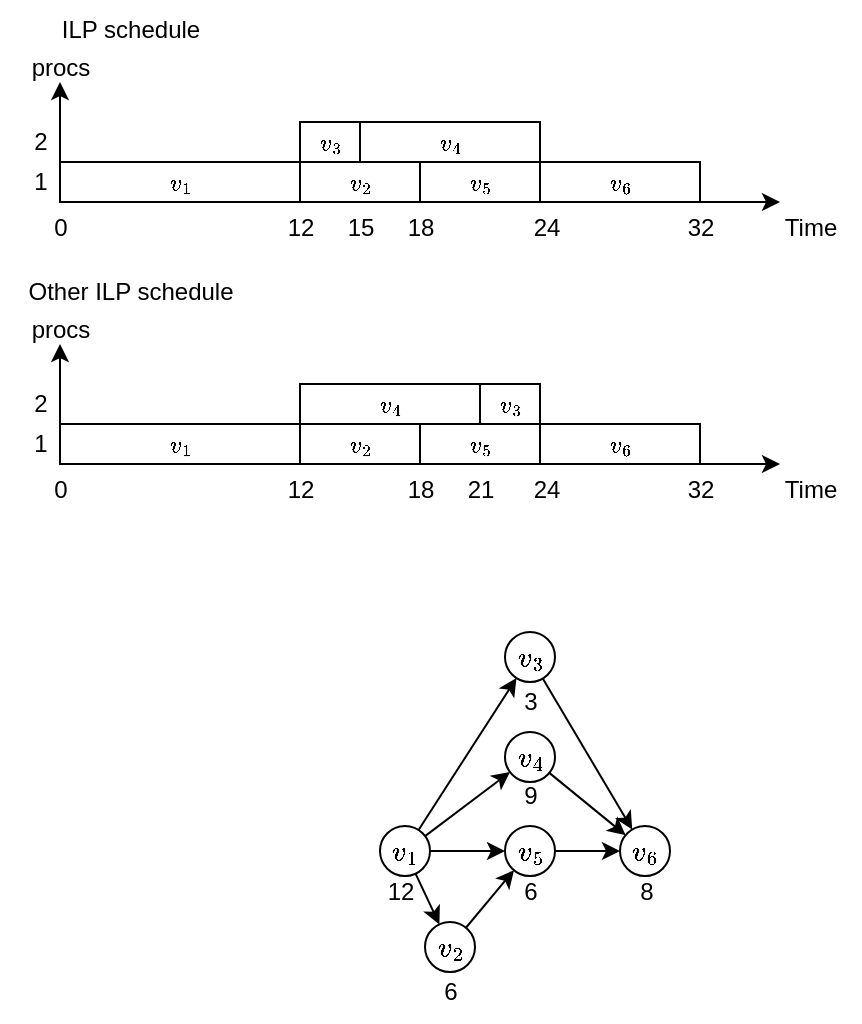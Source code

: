 <mxfile version="24.8.2">
  <diagram name="Page-1" id="9QH60iEYrVsY6ZgM2Gov">
    <mxGraphModel dx="782" dy="451" grid="1" gridSize="10" guides="1" tooltips="1" connect="1" arrows="1" fold="1" page="1" pageScale="1" pageWidth="827" pageHeight="1169" math="1" shadow="0">
      <root>
        <mxCell id="0" />
        <mxCell id="1" parent="0" />
        <mxCell id="vCQsMHom-0I6_TzwH5Za-1" value="" style="endArrow=none;html=1;rounded=0;" parent="1" edge="1">
          <mxGeometry width="50" height="50" relative="1" as="geometry">
            <mxPoint x="240" y="330" as="sourcePoint" />
            <mxPoint x="560" y="330" as="targetPoint" />
          </mxGeometry>
        </mxCell>
        <mxCell id="vCQsMHom-0I6_TzwH5Za-2" value="" style="endArrow=none;html=1;rounded=0;" parent="1" edge="1">
          <mxGeometry width="50" height="50" relative="1" as="geometry">
            <mxPoint x="240" y="330" as="sourcePoint" />
            <mxPoint x="240" y="280" as="targetPoint" />
          </mxGeometry>
        </mxCell>
        <mxCell id="vCQsMHom-0I6_TzwH5Za-4" value="&lt;font style=&quot;font-size: 10px;&quot;&gt;\(v_{1}\)&lt;/font&gt;" style="rounded=0;whiteSpace=wrap;html=1;" parent="1" vertex="1">
          <mxGeometry x="240" y="310" width="120" height="20" as="geometry" />
        </mxCell>
        <mxCell id="vCQsMHom-0I6_TzwH5Za-5" value="" style="endArrow=classic;html=1;rounded=0;" parent="1" edge="1">
          <mxGeometry width="50" height="50" relative="1" as="geometry">
            <mxPoint x="560" y="330" as="sourcePoint" />
            <mxPoint x="600" y="330" as="targetPoint" />
          </mxGeometry>
        </mxCell>
        <mxCell id="vCQsMHom-0I6_TzwH5Za-6" value="Time" style="text;html=1;align=center;verticalAlign=middle;resizable=0;points=[];autosize=1;strokeColor=none;fillColor=none;" parent="1" vertex="1">
          <mxGeometry x="590" y="328" width="50" height="30" as="geometry" />
        </mxCell>
        <mxCell id="vCQsMHom-0I6_TzwH5Za-8" value="0" style="text;html=1;align=center;verticalAlign=middle;resizable=0;points=[];autosize=1;strokeColor=none;fillColor=none;" parent="1" vertex="1">
          <mxGeometry x="225" y="328" width="30" height="30" as="geometry" />
        </mxCell>
        <mxCell id="vCQsMHom-0I6_TzwH5Za-9" value="15" style="text;html=1;align=center;verticalAlign=middle;resizable=0;points=[];autosize=1;strokeColor=none;fillColor=none;" parent="1" vertex="1">
          <mxGeometry x="370" y="328" width="40" height="30" as="geometry" />
        </mxCell>
        <mxCell id="vCQsMHom-0I6_TzwH5Za-11" value="12" style="text;html=1;align=center;verticalAlign=middle;resizable=0;points=[];autosize=1;strokeColor=none;fillColor=none;" parent="1" vertex="1">
          <mxGeometry x="340" y="328" width="40" height="30" as="geometry" />
        </mxCell>
        <mxCell id="vCQsMHom-0I6_TzwH5Za-12" value="18" style="text;html=1;align=center;verticalAlign=middle;resizable=0;points=[];autosize=1;strokeColor=none;fillColor=none;" parent="1" vertex="1">
          <mxGeometry x="400" y="328" width="40" height="30" as="geometry" />
        </mxCell>
        <mxCell id="vCQsMHom-0I6_TzwH5Za-13" value="24" style="text;html=1;align=center;verticalAlign=middle;resizable=0;points=[];autosize=1;strokeColor=none;fillColor=none;" parent="1" vertex="1">
          <mxGeometry x="462.5" y="328" width="40" height="30" as="geometry" />
        </mxCell>
        <mxCell id="vCQsMHom-0I6_TzwH5Za-17" value="&lt;font style=&quot;font-size: 10px;&quot;&gt;\(v_{4}\)&lt;/font&gt;" style="rounded=0;whiteSpace=wrap;html=1;" parent="1" vertex="1">
          <mxGeometry x="390" y="290" width="90" height="20" as="geometry" />
        </mxCell>
        <mxCell id="vCQsMHom-0I6_TzwH5Za-18" value="&lt;font style=&quot;font-size: 10px;&quot;&gt;\(v_{3}\)&lt;/font&gt;" style="rounded=0;whiteSpace=wrap;html=1;" parent="1" vertex="1">
          <mxGeometry x="360" y="290" width="30" height="20" as="geometry" />
        </mxCell>
        <mxCell id="vCQsMHom-0I6_TzwH5Za-19" value="&lt;font style=&quot;font-size: 10px;&quot;&gt;\(v_{2}\)&lt;/font&gt;" style="rounded=0;whiteSpace=wrap;html=1;" parent="1" vertex="1">
          <mxGeometry x="360" y="310" width="60" height="20" as="geometry" />
        </mxCell>
        <mxCell id="vCQsMHom-0I6_TzwH5Za-22" value="&lt;font style=&quot;font-size: 10px;&quot;&gt;\(v_{5}\)&lt;/font&gt;" style="rounded=0;whiteSpace=wrap;html=1;" parent="1" vertex="1">
          <mxGeometry x="420" y="310" width="60" height="20" as="geometry" />
        </mxCell>
        <mxCell id="vCQsMHom-0I6_TzwH5Za-24" value="1" style="text;html=1;align=center;verticalAlign=middle;resizable=0;points=[];autosize=1;strokeColor=none;fillColor=none;" parent="1" vertex="1">
          <mxGeometry x="215" y="305" width="30" height="30" as="geometry" />
        </mxCell>
        <mxCell id="vCQsMHom-0I6_TzwH5Za-25" value="2" style="text;html=1;align=center;verticalAlign=middle;resizable=0;points=[];autosize=1;strokeColor=none;fillColor=none;" parent="1" vertex="1">
          <mxGeometry x="215" y="285" width="30" height="30" as="geometry" />
        </mxCell>
        <mxCell id="vCQsMHom-0I6_TzwH5Za-26" value="" style="endArrow=classic;html=1;rounded=0;" parent="1" edge="1">
          <mxGeometry width="50" height="50" relative="1" as="geometry">
            <mxPoint x="240" y="280" as="sourcePoint" />
            <mxPoint x="240" y="270" as="targetPoint" />
          </mxGeometry>
        </mxCell>
        <mxCell id="vCQsMHom-0I6_TzwH5Za-27" value="procs" style="text;html=1;align=center;verticalAlign=middle;resizable=0;points=[];autosize=1;strokeColor=none;fillColor=none;" parent="1" vertex="1">
          <mxGeometry x="215" y="248" width="50" height="30" as="geometry" />
        </mxCell>
        <mxCell id="yaqaLHEnzAnxCAf7iZNI-135" value="32" style="text;html=1;align=center;verticalAlign=middle;resizable=0;points=[];autosize=1;strokeColor=none;fillColor=none;" parent="1" vertex="1">
          <mxGeometry x="540" y="328" width="40" height="30" as="geometry" />
        </mxCell>
        <mxCell id="yaqaLHEnzAnxCAf7iZNI-136" value="ILP schedule" style="text;html=1;align=center;verticalAlign=middle;resizable=0;points=[];autosize=1;strokeColor=none;fillColor=none;" parent="1" vertex="1">
          <mxGeometry x="230" y="229" width="90" height="30" as="geometry" />
        </mxCell>
        <mxCell id="NFo6-rs8NH-0p_eXUnrb-2" value="" style="endArrow=none;html=1;rounded=0;" parent="1" edge="1">
          <mxGeometry width="50" height="50" relative="1" as="geometry">
            <mxPoint x="240" y="461" as="sourcePoint" />
            <mxPoint x="560" y="461" as="targetPoint" />
          </mxGeometry>
        </mxCell>
        <mxCell id="NFo6-rs8NH-0p_eXUnrb-3" value="" style="endArrow=none;html=1;rounded=0;" parent="1" edge="1">
          <mxGeometry width="50" height="50" relative="1" as="geometry">
            <mxPoint x="240" y="461" as="sourcePoint" />
            <mxPoint x="240" y="411" as="targetPoint" />
          </mxGeometry>
        </mxCell>
        <mxCell id="NFo6-rs8NH-0p_eXUnrb-4" value="&lt;font style=&quot;font-size: 10px;&quot;&gt;\(v_{1}\)&lt;/font&gt;" style="rounded=0;whiteSpace=wrap;html=1;" parent="1" vertex="1">
          <mxGeometry x="240" y="441" width="120" height="20" as="geometry" />
        </mxCell>
        <mxCell id="NFo6-rs8NH-0p_eXUnrb-5" value="" style="endArrow=classic;html=1;rounded=0;" parent="1" edge="1">
          <mxGeometry width="50" height="50" relative="1" as="geometry">
            <mxPoint x="560" y="461" as="sourcePoint" />
            <mxPoint x="600" y="461" as="targetPoint" />
          </mxGeometry>
        </mxCell>
        <mxCell id="NFo6-rs8NH-0p_eXUnrb-6" value="Time" style="text;html=1;align=center;verticalAlign=middle;resizable=0;points=[];autosize=1;strokeColor=none;fillColor=none;" parent="1" vertex="1">
          <mxGeometry x="590" y="459" width="50" height="30" as="geometry" />
        </mxCell>
        <mxCell id="NFo6-rs8NH-0p_eXUnrb-7" value="0" style="text;html=1;align=center;verticalAlign=middle;resizable=0;points=[];autosize=1;strokeColor=none;fillColor=none;" parent="1" vertex="1">
          <mxGeometry x="225" y="459" width="30" height="30" as="geometry" />
        </mxCell>
        <mxCell id="NFo6-rs8NH-0p_eXUnrb-8" value="21" style="text;html=1;align=center;verticalAlign=middle;resizable=0;points=[];autosize=1;strokeColor=none;fillColor=none;" parent="1" vertex="1">
          <mxGeometry x="430" y="459" width="40" height="30" as="geometry" />
        </mxCell>
        <mxCell id="NFo6-rs8NH-0p_eXUnrb-9" value="12" style="text;html=1;align=center;verticalAlign=middle;resizable=0;points=[];autosize=1;strokeColor=none;fillColor=none;" parent="1" vertex="1">
          <mxGeometry x="340" y="459" width="40" height="30" as="geometry" />
        </mxCell>
        <mxCell id="NFo6-rs8NH-0p_eXUnrb-10" value="18" style="text;html=1;align=center;verticalAlign=middle;resizable=0;points=[];autosize=1;strokeColor=none;fillColor=none;" parent="1" vertex="1">
          <mxGeometry x="400" y="459" width="40" height="30" as="geometry" />
        </mxCell>
        <mxCell id="NFo6-rs8NH-0p_eXUnrb-11" value="24" style="text;html=1;align=center;verticalAlign=middle;resizable=0;points=[];autosize=1;strokeColor=none;fillColor=none;" parent="1" vertex="1">
          <mxGeometry x="462.5" y="459" width="40" height="30" as="geometry" />
        </mxCell>
        <mxCell id="NFo6-rs8NH-0p_eXUnrb-13" value="&lt;font style=&quot;font-size: 10px;&quot;&gt;\(v_{3}\)&lt;/font&gt;" style="rounded=0;whiteSpace=wrap;html=1;" parent="1" vertex="1">
          <mxGeometry x="450" y="421" width="30" height="20" as="geometry" />
        </mxCell>
        <mxCell id="NFo6-rs8NH-0p_eXUnrb-14" value="&lt;font style=&quot;font-size: 10px;&quot;&gt;\(v_{2}\)&lt;/font&gt;" style="rounded=0;whiteSpace=wrap;html=1;" parent="1" vertex="1">
          <mxGeometry x="360" y="441" width="60" height="20" as="geometry" />
        </mxCell>
        <mxCell id="NFo6-rs8NH-0p_eXUnrb-15" value="&lt;font style=&quot;font-size: 10px;&quot;&gt;\(v_{5}\)&lt;/font&gt;" style="rounded=0;whiteSpace=wrap;html=1;" parent="1" vertex="1">
          <mxGeometry x="420" y="441" width="60" height="20" as="geometry" />
        </mxCell>
        <mxCell id="NFo6-rs8NH-0p_eXUnrb-16" value="1" style="text;html=1;align=center;verticalAlign=middle;resizable=0;points=[];autosize=1;strokeColor=none;fillColor=none;" parent="1" vertex="1">
          <mxGeometry x="215" y="436" width="30" height="30" as="geometry" />
        </mxCell>
        <mxCell id="NFo6-rs8NH-0p_eXUnrb-17" value="2" style="text;html=1;align=center;verticalAlign=middle;resizable=0;points=[];autosize=1;strokeColor=none;fillColor=none;" parent="1" vertex="1">
          <mxGeometry x="215" y="416" width="30" height="30" as="geometry" />
        </mxCell>
        <mxCell id="NFo6-rs8NH-0p_eXUnrb-18" value="" style="endArrow=classic;html=1;rounded=0;" parent="1" edge="1">
          <mxGeometry width="50" height="50" relative="1" as="geometry">
            <mxPoint x="240" y="411" as="sourcePoint" />
            <mxPoint x="240" y="401" as="targetPoint" />
          </mxGeometry>
        </mxCell>
        <mxCell id="NFo6-rs8NH-0p_eXUnrb-19" value="procs" style="text;html=1;align=center;verticalAlign=middle;resizable=0;points=[];autosize=1;strokeColor=none;fillColor=none;" parent="1" vertex="1">
          <mxGeometry x="215" y="379" width="50" height="30" as="geometry" />
        </mxCell>
        <mxCell id="NFo6-rs8NH-0p_eXUnrb-20" value="32" style="text;html=1;align=center;verticalAlign=middle;resizable=0;points=[];autosize=1;strokeColor=none;fillColor=none;" parent="1" vertex="1">
          <mxGeometry x="540" y="459" width="40" height="30" as="geometry" />
        </mxCell>
        <mxCell id="NFo6-rs8NH-0p_eXUnrb-21" value="Other ILP schedule" style="text;html=1;align=center;verticalAlign=middle;resizable=0;points=[];autosize=1;strokeColor=none;fillColor=none;" parent="1" vertex="1">
          <mxGeometry x="210" y="360" width="130" height="30" as="geometry" />
        </mxCell>
        <mxCell id="NFo6-rs8NH-0p_eXUnrb-22" value="\(v_1\)" style="ellipse;whiteSpace=wrap;html=1;aspect=fixed;" parent="1" vertex="1">
          <mxGeometry x="400" y="642" width="25" height="25" as="geometry" />
        </mxCell>
        <mxCell id="NFo6-rs8NH-0p_eXUnrb-23" value="\(v_5\)" style="ellipse;whiteSpace=wrap;html=1;aspect=fixed;" parent="1" vertex="1">
          <mxGeometry x="462.5" y="642" width="25" height="25" as="geometry" />
        </mxCell>
        <mxCell id="NFo6-rs8NH-0p_eXUnrb-24" value="\(v_2\)" style="ellipse;whiteSpace=wrap;html=1;aspect=fixed;" parent="1" vertex="1">
          <mxGeometry x="422.5" y="690" width="25" height="25" as="geometry" />
        </mxCell>
        <mxCell id="NFo6-rs8NH-0p_eXUnrb-25" value="\(v_3\)" style="ellipse;whiteSpace=wrap;html=1;aspect=fixed;" parent="1" vertex="1">
          <mxGeometry x="462.5" y="545" width="25" height="25" as="geometry" />
        </mxCell>
        <mxCell id="NFo6-rs8NH-0p_eXUnrb-26" value="\(v_6\)" style="ellipse;whiteSpace=wrap;html=1;aspect=fixed;" parent="1" vertex="1">
          <mxGeometry x="520" y="642" width="25" height="25" as="geometry" />
        </mxCell>
        <mxCell id="NFo6-rs8NH-0p_eXUnrb-27" value="" style="endArrow=classic;html=1;rounded=0;" parent="1" source="NFo6-rs8NH-0p_eXUnrb-22" target="NFo6-rs8NH-0p_eXUnrb-24" edge="1">
          <mxGeometry width="50" height="50" relative="1" as="geometry">
            <mxPoint x="370" y="700" as="sourcePoint" />
            <mxPoint x="420" y="650" as="targetPoint" />
          </mxGeometry>
        </mxCell>
        <mxCell id="NFo6-rs8NH-0p_eXUnrb-28" value="" style="endArrow=classic;html=1;rounded=0;" parent="1" source="NFo6-rs8NH-0p_eXUnrb-22" target="NFo6-rs8NH-0p_eXUnrb-25" edge="1">
          <mxGeometry width="50" height="50" relative="1" as="geometry">
            <mxPoint x="550" y="625" as="sourcePoint" />
            <mxPoint x="600" y="575" as="targetPoint" />
          </mxGeometry>
        </mxCell>
        <mxCell id="FMkChKcIqRu3D_dPNmaS-2" value="" style="endArrow=classic;html=1;rounded=0;" parent="1" source="NFo6-rs8NH-0p_eXUnrb-22" target="NFo6-rs8NH-0p_eXUnrb-23" edge="1">
          <mxGeometry width="50" height="50" relative="1" as="geometry">
            <mxPoint x="440" y="570" as="sourcePoint" />
            <mxPoint x="490" y="520" as="targetPoint" />
          </mxGeometry>
        </mxCell>
        <mxCell id="FMkChKcIqRu3D_dPNmaS-3" value="" style="endArrow=classic;html=1;rounded=0;" parent="1" source="NFo6-rs8NH-0p_eXUnrb-23" target="NFo6-rs8NH-0p_eXUnrb-26" edge="1">
          <mxGeometry width="50" height="50" relative="1" as="geometry">
            <mxPoint x="516" y="607" as="sourcePoint" />
            <mxPoint x="574" y="668" as="targetPoint" />
          </mxGeometry>
        </mxCell>
        <mxCell id="FMkChKcIqRu3D_dPNmaS-4" value="" style="endArrow=classic;html=1;rounded=0;" parent="1" source="NFo6-rs8NH-0p_eXUnrb-24" target="NFo6-rs8NH-0p_eXUnrb-23" edge="1">
          <mxGeometry width="50" height="50" relative="1" as="geometry">
            <mxPoint x="526" y="617" as="sourcePoint" />
            <mxPoint x="584" y="678" as="targetPoint" />
          </mxGeometry>
        </mxCell>
        <mxCell id="FMkChKcIqRu3D_dPNmaS-5" value="" style="endArrow=classic;html=1;rounded=0;" parent="1" source="NFo6-rs8NH-0p_eXUnrb-25" target="NFo6-rs8NH-0p_eXUnrb-26" edge="1">
          <mxGeometry width="50" height="50" relative="1" as="geometry">
            <mxPoint x="536" y="627" as="sourcePoint" />
            <mxPoint x="594" y="688" as="targetPoint" />
          </mxGeometry>
        </mxCell>
        <mxCell id="FMkChKcIqRu3D_dPNmaS-6" value="&lt;div&gt;\(v_4\)&lt;/div&gt;" style="ellipse;whiteSpace=wrap;html=1;aspect=fixed;" parent="1" vertex="1">
          <mxGeometry x="462.5" y="595" width="25" height="25" as="geometry" />
        </mxCell>
        <mxCell id="FMkChKcIqRu3D_dPNmaS-7" value="" style="endArrow=classic;html=1;rounded=0;" parent="1" source="NFo6-rs8NH-0p_eXUnrb-22" target="FMkChKcIqRu3D_dPNmaS-6" edge="1">
          <mxGeometry width="50" height="50" relative="1" as="geometry">
            <mxPoint x="430" y="655" as="sourcePoint" />
            <mxPoint x="477" y="592" as="targetPoint" />
          </mxGeometry>
        </mxCell>
        <mxCell id="FMkChKcIqRu3D_dPNmaS-9" value="" style="endArrow=classic;html=1;rounded=0;" parent="1" source="FMkChKcIqRu3D_dPNmaS-6" target="NFo6-rs8NH-0p_eXUnrb-26" edge="1">
          <mxGeometry width="50" height="50" relative="1" as="geometry">
            <mxPoint x="440" y="665" as="sourcePoint" />
            <mxPoint x="487" y="602" as="targetPoint" />
          </mxGeometry>
        </mxCell>
        <mxCell id="FMkChKcIqRu3D_dPNmaS-10" value="&lt;font style=&quot;font-size: 10px;&quot;&gt;\(v_{6}\)&lt;/font&gt;" style="rounded=0;whiteSpace=wrap;html=1;" parent="1" vertex="1">
          <mxGeometry x="480" y="310" width="80" height="20" as="geometry" />
        </mxCell>
        <mxCell id="FMkChKcIqRu3D_dPNmaS-11" value="&lt;font style=&quot;font-size: 10px;&quot;&gt;\(v_{6}\)&lt;/font&gt;" style="rounded=0;whiteSpace=wrap;html=1;" parent="1" vertex="1">
          <mxGeometry x="480" y="441" width="80" height="20" as="geometry" />
        </mxCell>
        <mxCell id="FMkChKcIqRu3D_dPNmaS-12" value="&lt;font style=&quot;font-size: 10px;&quot;&gt;\(v_{4}\)&lt;/font&gt;" style="rounded=0;whiteSpace=wrap;html=1;" parent="1" vertex="1">
          <mxGeometry x="360" y="421" width="90" height="20" as="geometry" />
        </mxCell>
        <mxCell id="FMkChKcIqRu3D_dPNmaS-13" value="12" style="text;html=1;align=center;verticalAlign=middle;resizable=0;points=[];autosize=1;strokeColor=none;fillColor=none;" parent="1" vertex="1">
          <mxGeometry x="390" y="660" width="40" height="30" as="geometry" />
        </mxCell>
        <mxCell id="FMkChKcIqRu3D_dPNmaS-14" value="6" style="text;html=1;align=center;verticalAlign=middle;resizable=0;points=[];autosize=1;strokeColor=none;fillColor=none;" parent="1" vertex="1">
          <mxGeometry x="420" y="710" width="30" height="30" as="geometry" />
        </mxCell>
        <mxCell id="FMkChKcIqRu3D_dPNmaS-15" value="3" style="text;html=1;align=center;verticalAlign=middle;resizable=0;points=[];autosize=1;strokeColor=none;fillColor=none;" parent="1" vertex="1">
          <mxGeometry x="460" y="565" width="30" height="30" as="geometry" />
        </mxCell>
        <mxCell id="FMkChKcIqRu3D_dPNmaS-16" value="9" style="text;html=1;align=center;verticalAlign=middle;resizable=0;points=[];autosize=1;strokeColor=none;fillColor=none;" parent="1" vertex="1">
          <mxGeometry x="460" y="612" width="30" height="30" as="geometry" />
        </mxCell>
        <mxCell id="FMkChKcIqRu3D_dPNmaS-17" value="6" style="text;html=1;align=center;verticalAlign=middle;resizable=0;points=[];autosize=1;strokeColor=none;fillColor=none;" parent="1" vertex="1">
          <mxGeometry x="460" y="660" width="30" height="30" as="geometry" />
        </mxCell>
        <mxCell id="FMkChKcIqRu3D_dPNmaS-18" value="8" style="text;html=1;align=center;verticalAlign=middle;resizable=0;points=[];autosize=1;strokeColor=none;fillColor=none;" parent="1" vertex="1">
          <mxGeometry x="517.5" y="660" width="30" height="30" as="geometry" />
        </mxCell>
      </root>
    </mxGraphModel>
  </diagram>
</mxfile>
